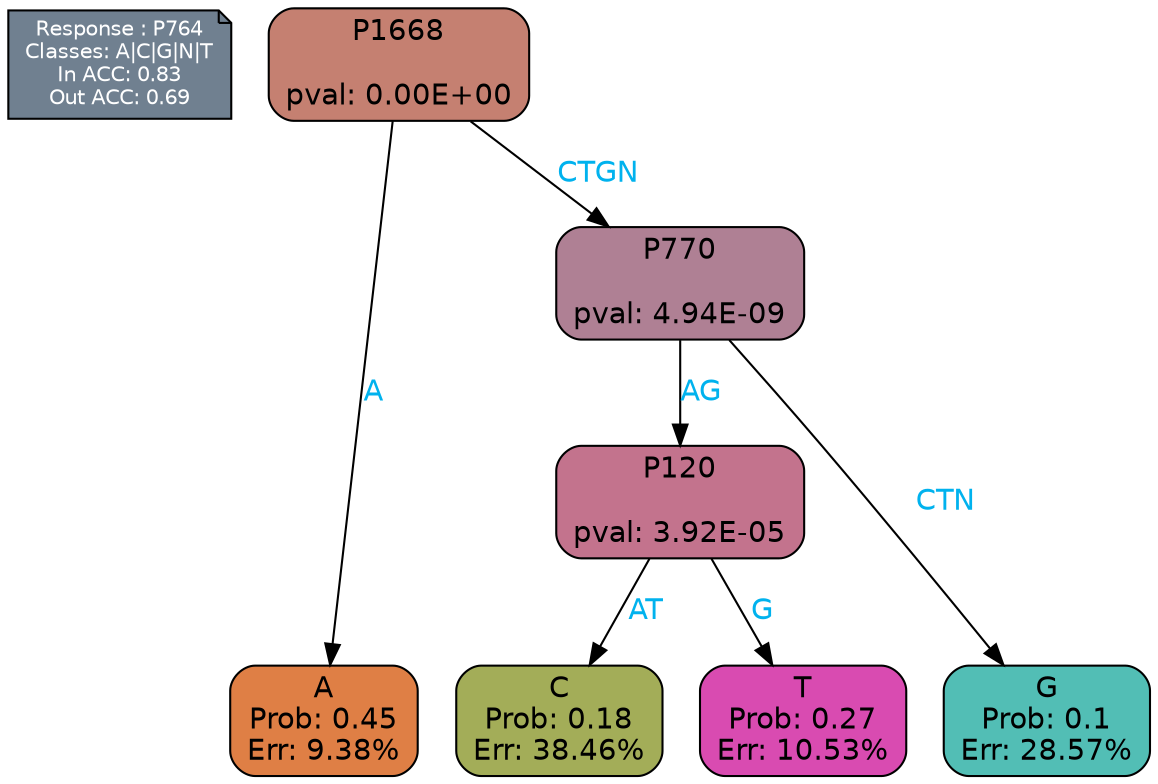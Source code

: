 digraph Tree {
node [shape=box, style="filled, rounded", color="black", fontname=helvetica] ;
graph [ranksep=equally, splines=polylines, bgcolor=transparent, dpi=600] ;
edge [fontname=helvetica] ;
LEGEND [label="Response : P764
Classes: A|C|G|N|T
In ACC: 0.83
Out ACC: 0.69
",shape=note,align=left,style=filled,fillcolor="slategray",fontcolor="white",fontsize=10];1 [label="P1668

pval: 0.00E+00", fillcolor="#c58071"] ;
2 [label="A
Prob: 0.45
Err: 9.38%", fillcolor="#df7f45"] ;
3 [label="P770

pval: 4.94E-09", fillcolor="#af8094"] ;
4 [label="P120

pval: 3.92E-05", fillcolor="#c3738d"] ;
5 [label="C
Prob: 0.18
Err: 38.46%", fillcolor="#a3ad58"] ;
6 [label="T
Prob: 0.27
Err: 10.53%", fillcolor="#d94bb1"] ;
7 [label="G
Prob: 0.1
Err: 28.57%", fillcolor="#52beb5"] ;
1 -> 2 [label="A",fontcolor=deepskyblue2] ;
1 -> 3 [label="CTGN",fontcolor=deepskyblue2] ;
3 -> 4 [label="AG",fontcolor=deepskyblue2] ;
3 -> 7 [label="CTN",fontcolor=deepskyblue2] ;
4 -> 5 [label="AT",fontcolor=deepskyblue2] ;
4 -> 6 [label="G",fontcolor=deepskyblue2] ;
{rank = same; 2;5;6;7;}{rank = same; LEGEND;1;}}
